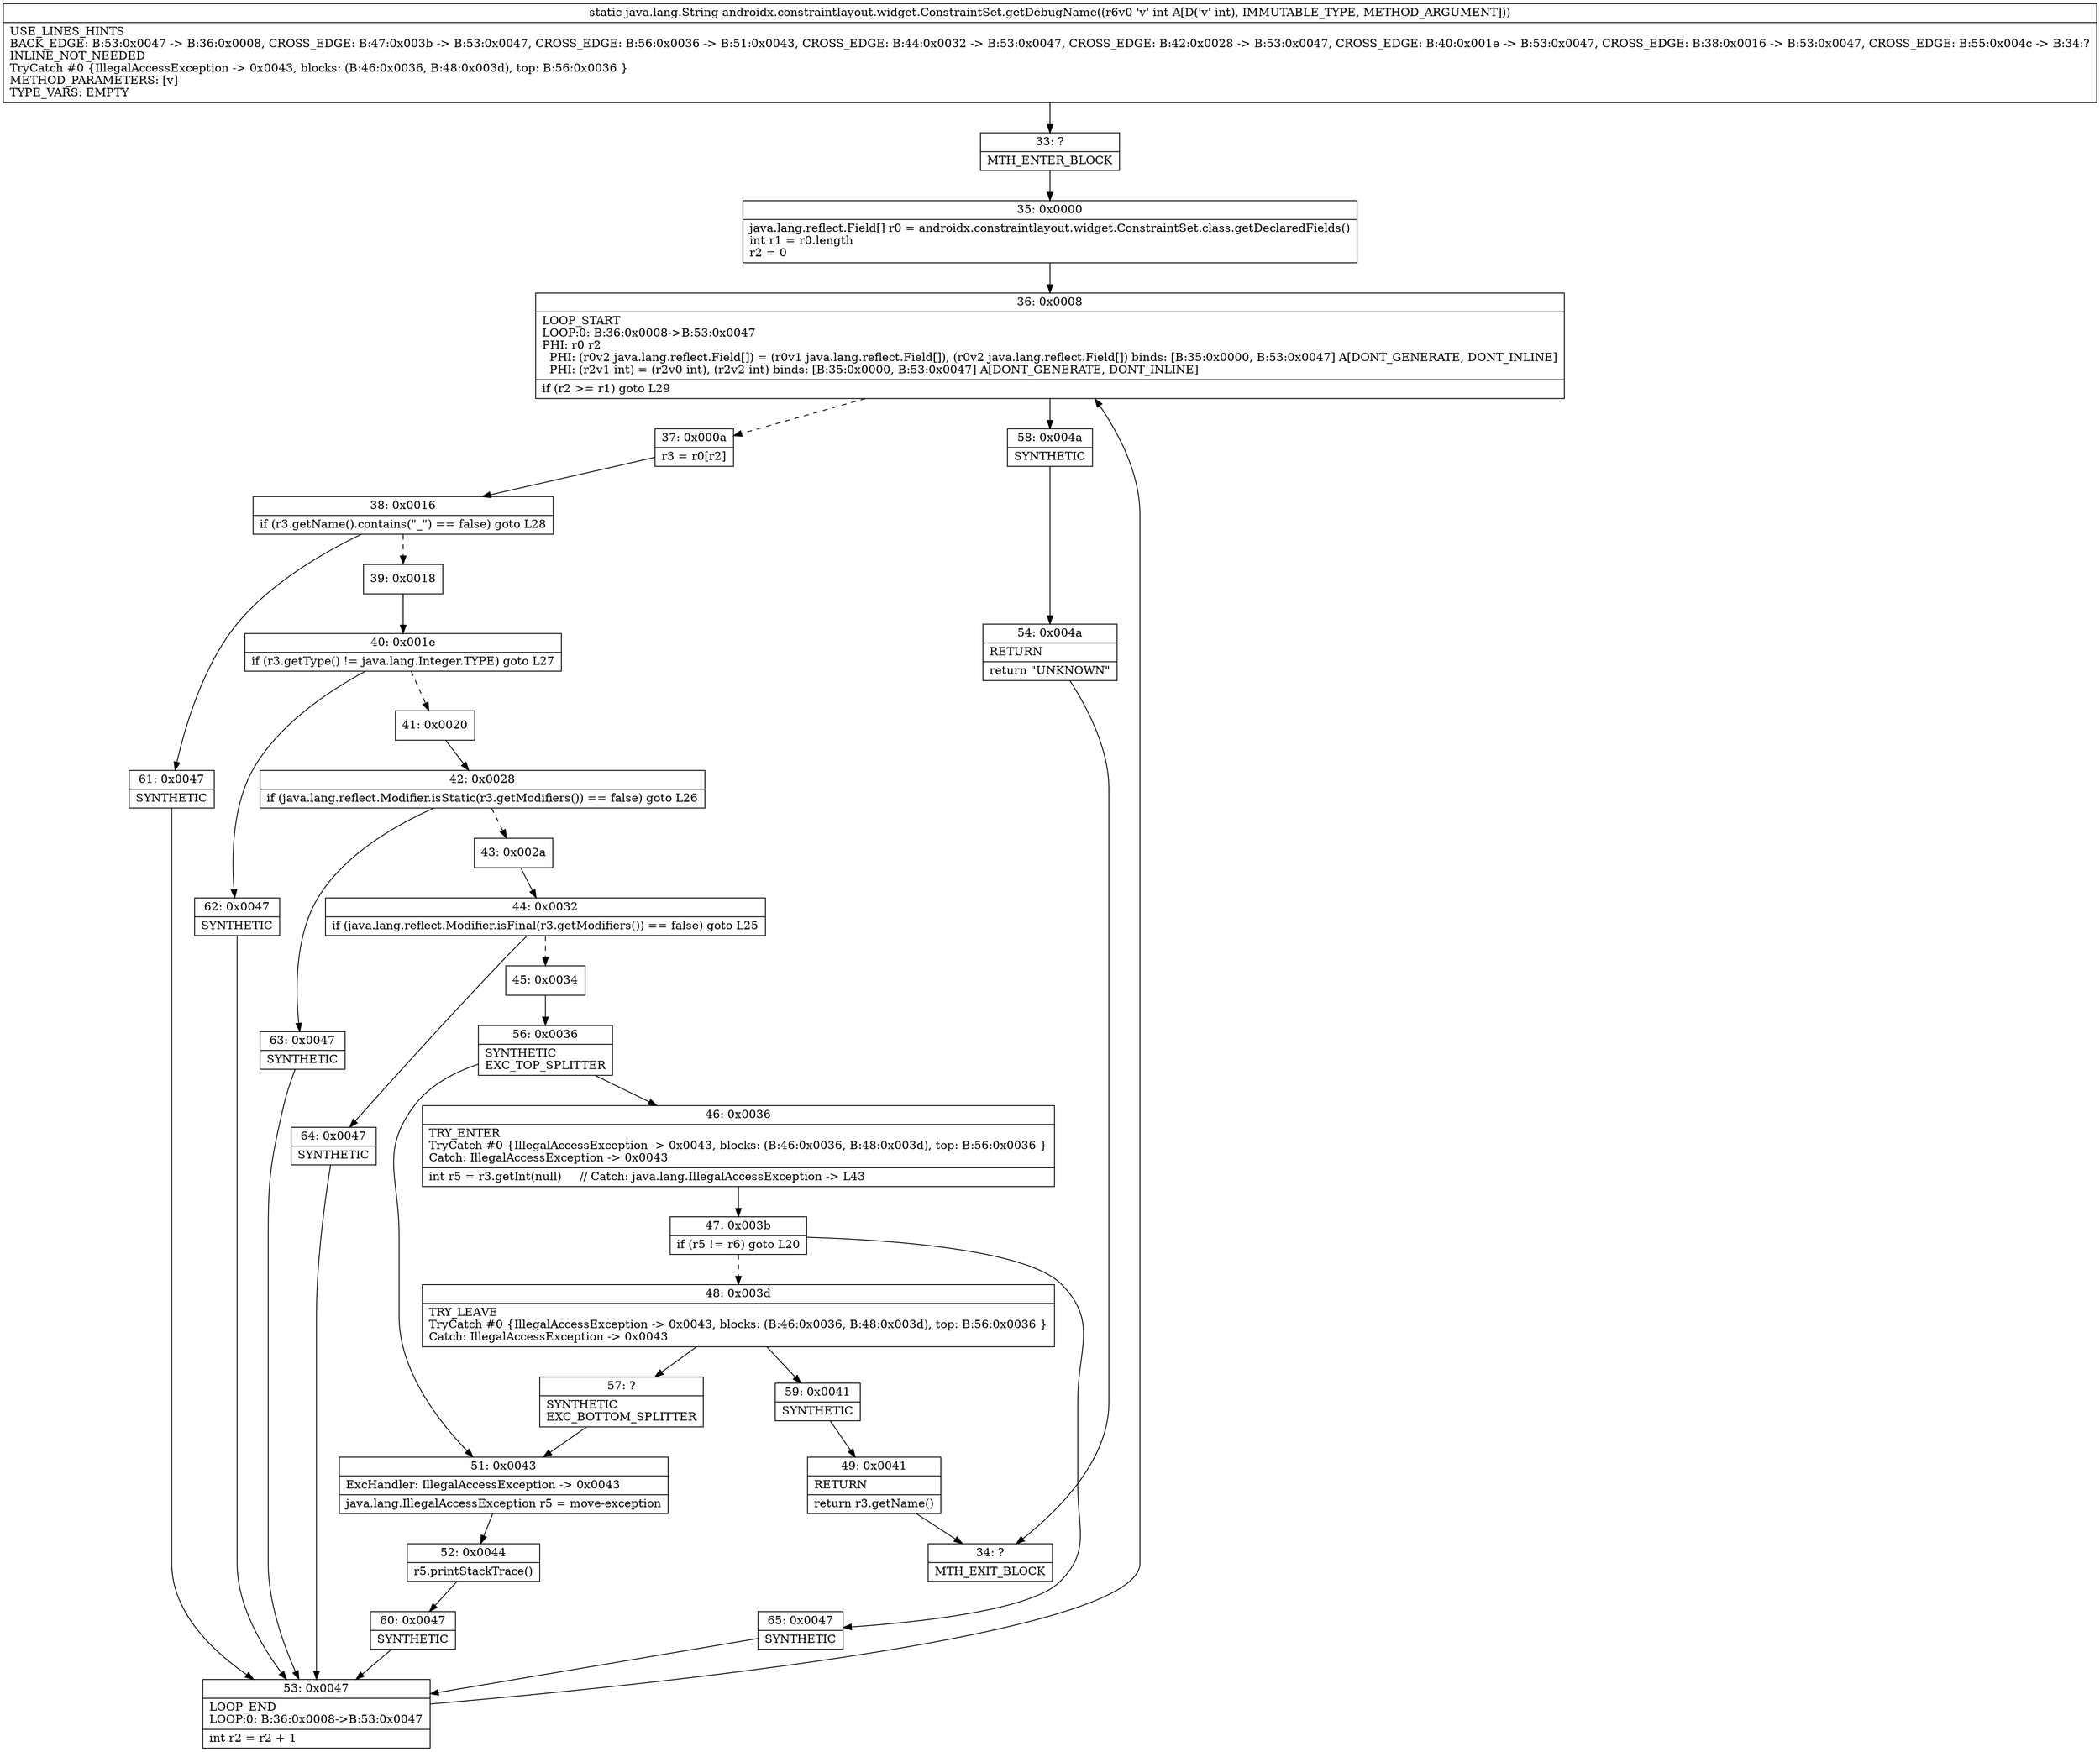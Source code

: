 digraph "CFG forandroidx.constraintlayout.widget.ConstraintSet.getDebugName(I)Ljava\/lang\/String;" {
Node_33 [shape=record,label="{33\:\ ?|MTH_ENTER_BLOCK\l}"];
Node_35 [shape=record,label="{35\:\ 0x0000|java.lang.reflect.Field[] r0 = androidx.constraintlayout.widget.ConstraintSet.class.getDeclaredFields()\lint r1 = r0.length\lr2 = 0\l}"];
Node_36 [shape=record,label="{36\:\ 0x0008|LOOP_START\lLOOP:0: B:36:0x0008\-\>B:53:0x0047\lPHI: r0 r2 \l  PHI: (r0v2 java.lang.reflect.Field[]) = (r0v1 java.lang.reflect.Field[]), (r0v2 java.lang.reflect.Field[]) binds: [B:35:0x0000, B:53:0x0047] A[DONT_GENERATE, DONT_INLINE]\l  PHI: (r2v1 int) = (r2v0 int), (r2v2 int) binds: [B:35:0x0000, B:53:0x0047] A[DONT_GENERATE, DONT_INLINE]\l|if (r2 \>= r1) goto L29\l}"];
Node_37 [shape=record,label="{37\:\ 0x000a|r3 = r0[r2]\l}"];
Node_38 [shape=record,label="{38\:\ 0x0016|if (r3.getName().contains(\"_\") == false) goto L28\l}"];
Node_39 [shape=record,label="{39\:\ 0x0018}"];
Node_40 [shape=record,label="{40\:\ 0x001e|if (r3.getType() != java.lang.Integer.TYPE) goto L27\l}"];
Node_41 [shape=record,label="{41\:\ 0x0020}"];
Node_42 [shape=record,label="{42\:\ 0x0028|if (java.lang.reflect.Modifier.isStatic(r3.getModifiers()) == false) goto L26\l}"];
Node_43 [shape=record,label="{43\:\ 0x002a}"];
Node_44 [shape=record,label="{44\:\ 0x0032|if (java.lang.reflect.Modifier.isFinal(r3.getModifiers()) == false) goto L25\l}"];
Node_45 [shape=record,label="{45\:\ 0x0034}"];
Node_56 [shape=record,label="{56\:\ 0x0036|SYNTHETIC\lEXC_TOP_SPLITTER\l}"];
Node_46 [shape=record,label="{46\:\ 0x0036|TRY_ENTER\lTryCatch #0 \{IllegalAccessException \-\> 0x0043, blocks: (B:46:0x0036, B:48:0x003d), top: B:56:0x0036 \}\lCatch: IllegalAccessException \-\> 0x0043\l|int r5 = r3.getInt(null)     \/\/ Catch: java.lang.IllegalAccessException \-\> L43\l}"];
Node_47 [shape=record,label="{47\:\ 0x003b|if (r5 != r6) goto L20\l}"];
Node_48 [shape=record,label="{48\:\ 0x003d|TRY_LEAVE\lTryCatch #0 \{IllegalAccessException \-\> 0x0043, blocks: (B:46:0x0036, B:48:0x003d), top: B:56:0x0036 \}\lCatch: IllegalAccessException \-\> 0x0043\l}"];
Node_57 [shape=record,label="{57\:\ ?|SYNTHETIC\lEXC_BOTTOM_SPLITTER\l}"];
Node_59 [shape=record,label="{59\:\ 0x0041|SYNTHETIC\l}"];
Node_49 [shape=record,label="{49\:\ 0x0041|RETURN\l|return r3.getName()\l}"];
Node_34 [shape=record,label="{34\:\ ?|MTH_EXIT_BLOCK\l}"];
Node_65 [shape=record,label="{65\:\ 0x0047|SYNTHETIC\l}"];
Node_53 [shape=record,label="{53\:\ 0x0047|LOOP_END\lLOOP:0: B:36:0x0008\-\>B:53:0x0047\l|int r2 = r2 + 1\l}"];
Node_51 [shape=record,label="{51\:\ 0x0043|ExcHandler: IllegalAccessException \-\> 0x0043\l|java.lang.IllegalAccessException r5 = move\-exception\l}"];
Node_52 [shape=record,label="{52\:\ 0x0044|r5.printStackTrace()\l}"];
Node_60 [shape=record,label="{60\:\ 0x0047|SYNTHETIC\l}"];
Node_64 [shape=record,label="{64\:\ 0x0047|SYNTHETIC\l}"];
Node_63 [shape=record,label="{63\:\ 0x0047|SYNTHETIC\l}"];
Node_62 [shape=record,label="{62\:\ 0x0047|SYNTHETIC\l}"];
Node_61 [shape=record,label="{61\:\ 0x0047|SYNTHETIC\l}"];
Node_58 [shape=record,label="{58\:\ 0x004a|SYNTHETIC\l}"];
Node_54 [shape=record,label="{54\:\ 0x004a|RETURN\l|return \"UNKNOWN\"\l}"];
MethodNode[shape=record,label="{static java.lang.String androidx.constraintlayout.widget.ConstraintSet.getDebugName((r6v0 'v' int A[D('v' int), IMMUTABLE_TYPE, METHOD_ARGUMENT]))  | USE_LINES_HINTS\lBACK_EDGE: B:53:0x0047 \-\> B:36:0x0008, CROSS_EDGE: B:47:0x003b \-\> B:53:0x0047, CROSS_EDGE: B:56:0x0036 \-\> B:51:0x0043, CROSS_EDGE: B:44:0x0032 \-\> B:53:0x0047, CROSS_EDGE: B:42:0x0028 \-\> B:53:0x0047, CROSS_EDGE: B:40:0x001e \-\> B:53:0x0047, CROSS_EDGE: B:38:0x0016 \-\> B:53:0x0047, CROSS_EDGE: B:55:0x004c \-\> B:34:?\lINLINE_NOT_NEEDED\lTryCatch #0 \{IllegalAccessException \-\> 0x0043, blocks: (B:46:0x0036, B:48:0x003d), top: B:56:0x0036 \}\lMETHOD_PARAMETERS: [v]\lTYPE_VARS: EMPTY\l}"];
MethodNode -> Node_33;Node_33 -> Node_35;
Node_35 -> Node_36;
Node_36 -> Node_37[style=dashed];
Node_36 -> Node_58;
Node_37 -> Node_38;
Node_38 -> Node_39[style=dashed];
Node_38 -> Node_61;
Node_39 -> Node_40;
Node_40 -> Node_41[style=dashed];
Node_40 -> Node_62;
Node_41 -> Node_42;
Node_42 -> Node_43[style=dashed];
Node_42 -> Node_63;
Node_43 -> Node_44;
Node_44 -> Node_45[style=dashed];
Node_44 -> Node_64;
Node_45 -> Node_56;
Node_56 -> Node_46;
Node_56 -> Node_51;
Node_46 -> Node_47;
Node_47 -> Node_48[style=dashed];
Node_47 -> Node_65;
Node_48 -> Node_57;
Node_48 -> Node_59;
Node_57 -> Node_51;
Node_59 -> Node_49;
Node_49 -> Node_34;
Node_65 -> Node_53;
Node_53 -> Node_36;
Node_51 -> Node_52;
Node_52 -> Node_60;
Node_60 -> Node_53;
Node_64 -> Node_53;
Node_63 -> Node_53;
Node_62 -> Node_53;
Node_61 -> Node_53;
Node_58 -> Node_54;
Node_54 -> Node_34;
}

